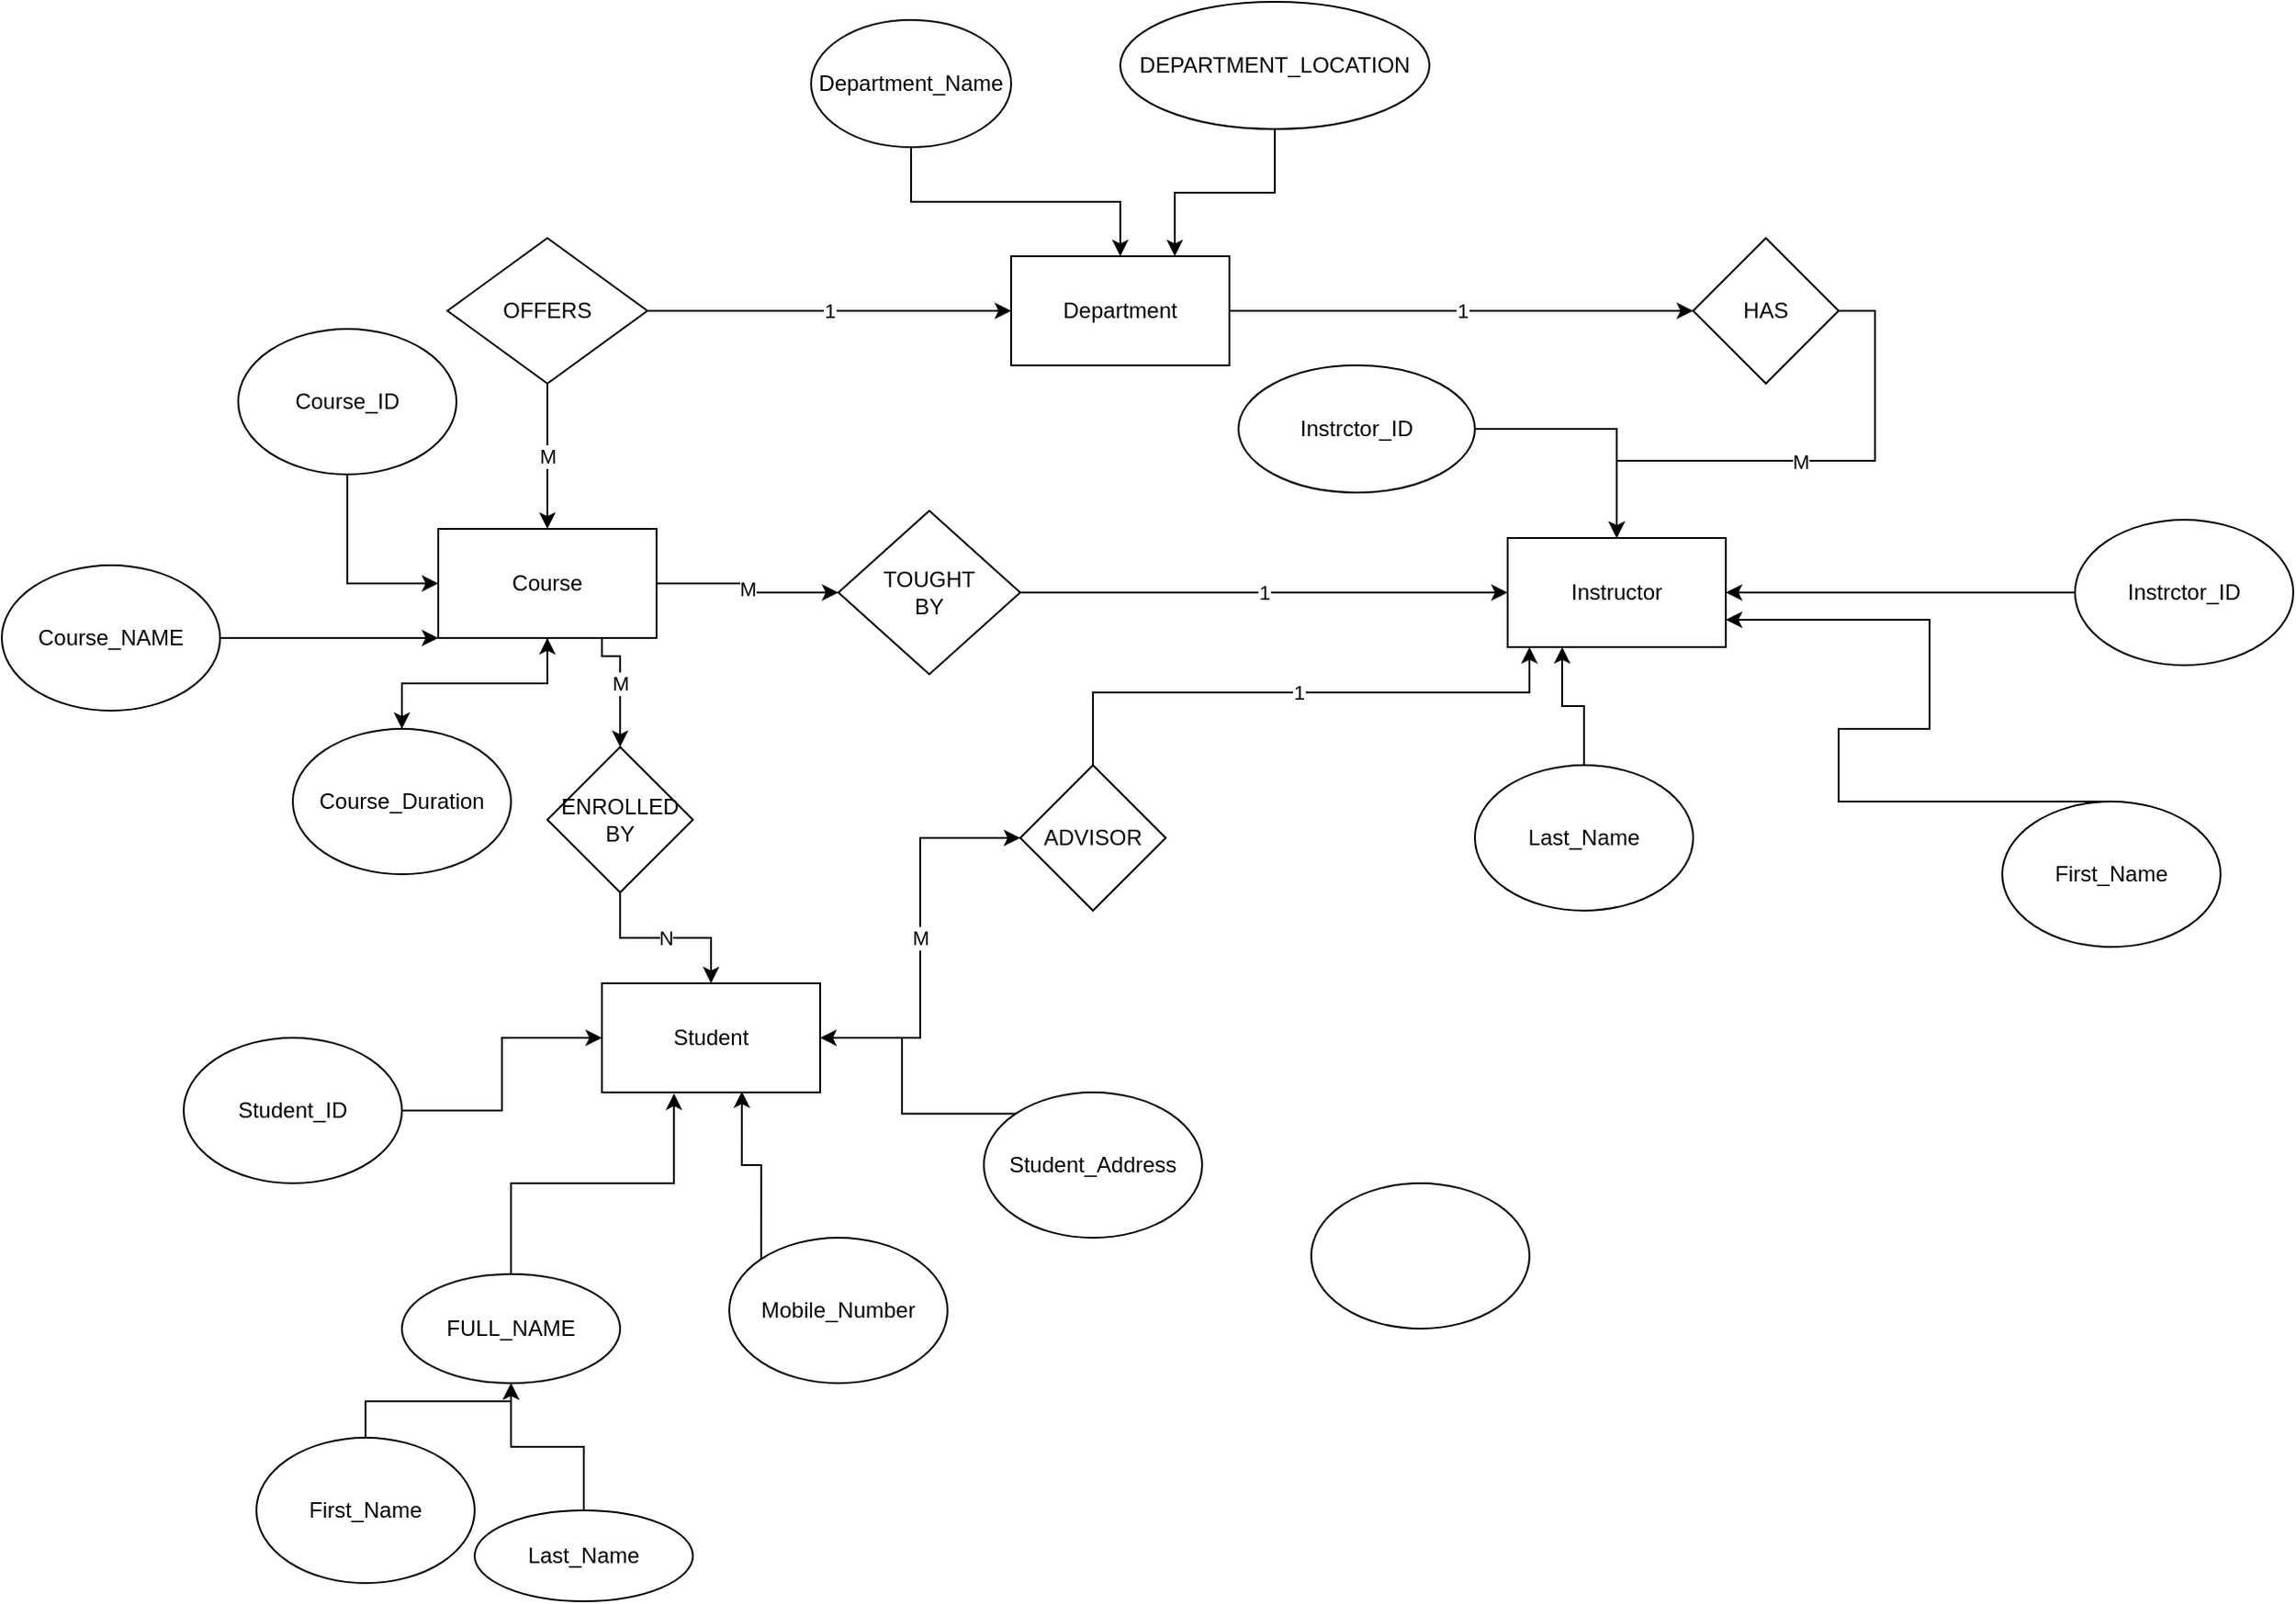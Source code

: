 <mxfile version="15.9.5" type="github">
  <diagram id="R2lEEEUBdFMjLlhIrx00" name="Page-1">
    <mxGraphModel dx="2462" dy="899" grid="1" gridSize="10" guides="1" tooltips="1" connect="1" arrows="1" fold="1" page="1" pageScale="1" pageWidth="850" pageHeight="1100" math="0" shadow="0" extFonts="Permanent Marker^https://fonts.googleapis.com/css?family=Permanent+Marker">
      <root>
        <mxCell id="0" />
        <mxCell id="1" parent="0" />
        <mxCell id="QF39eqOGqN_0U-94D1bC-55" value="1" style="edgeStyle=orthogonalEdgeStyle;rounded=0;orthogonalLoop=1;jettySize=auto;html=1;entryX=0;entryY=0.5;entryDx=0;entryDy=0;" edge="1" parent="1" source="QF39eqOGqN_0U-94D1bC-11" target="QF39eqOGqN_0U-94D1bC-54">
          <mxGeometry relative="1" as="geometry" />
        </mxCell>
        <mxCell id="QF39eqOGqN_0U-94D1bC-11" value="Department" style="rounded=0;whiteSpace=wrap;html=1;" vertex="1" parent="1">
          <mxGeometry x="425" y="150" width="120" height="60" as="geometry" />
        </mxCell>
        <mxCell id="QF39eqOGqN_0U-94D1bC-50" value="M" style="edgeStyle=orthogonalEdgeStyle;rounded=0;orthogonalLoop=1;jettySize=auto;html=1;" edge="1" parent="1" source="QF39eqOGqN_0U-94D1bC-12" target="QF39eqOGqN_0U-94D1bC-49">
          <mxGeometry relative="1" as="geometry" />
        </mxCell>
        <mxCell id="QF39eqOGqN_0U-94D1bC-61" value="" style="edgeStyle=orthogonalEdgeStyle;rounded=0;orthogonalLoop=1;jettySize=auto;html=1;" edge="1" parent="1" source="QF39eqOGqN_0U-94D1bC-12" target="QF39eqOGqN_0U-94D1bC-19">
          <mxGeometry relative="1" as="geometry" />
        </mxCell>
        <mxCell id="QF39eqOGqN_0U-94D1bC-63" value="M" style="edgeStyle=orthogonalEdgeStyle;rounded=0;orthogonalLoop=1;jettySize=auto;html=1;" edge="1" parent="1" source="QF39eqOGqN_0U-94D1bC-12" target="QF39eqOGqN_0U-94D1bC-62">
          <mxGeometry relative="1" as="geometry">
            <Array as="points">
              <mxPoint x="200" y="370" />
              <mxPoint x="210" y="370" />
            </Array>
          </mxGeometry>
        </mxCell>
        <mxCell id="QF39eqOGqN_0U-94D1bC-12" value="Course" style="rounded=0;whiteSpace=wrap;html=1;" vertex="1" parent="1">
          <mxGeometry x="110" y="300" width="120" height="60" as="geometry" />
        </mxCell>
        <mxCell id="QF39eqOGqN_0U-94D1bC-13" value="Instructor" style="rounded=0;whiteSpace=wrap;html=1;" vertex="1" parent="1">
          <mxGeometry x="698" y="305" width="120" height="60" as="geometry" />
        </mxCell>
        <mxCell id="QF39eqOGqN_0U-94D1bC-59" value="M" style="edgeStyle=orthogonalEdgeStyle;rounded=0;orthogonalLoop=1;jettySize=auto;html=1;entryX=0;entryY=0.5;entryDx=0;entryDy=0;" edge="1" parent="1" source="QF39eqOGqN_0U-94D1bC-14" target="QF39eqOGqN_0U-94D1bC-57">
          <mxGeometry relative="1" as="geometry" />
        </mxCell>
        <mxCell id="QF39eqOGqN_0U-94D1bC-14" value="Student" style="rounded=0;whiteSpace=wrap;html=1;" vertex="1" parent="1">
          <mxGeometry x="200" y="550" width="120" height="60" as="geometry" />
        </mxCell>
        <mxCell id="QF39eqOGqN_0U-94D1bC-45" value="" style="edgeStyle=orthogonalEdgeStyle;rounded=0;orthogonalLoop=1;jettySize=auto;html=1;" edge="1" parent="1" source="QF39eqOGqN_0U-94D1bC-15" target="QF39eqOGqN_0U-94D1bC-11">
          <mxGeometry relative="1" as="geometry" />
        </mxCell>
        <mxCell id="QF39eqOGqN_0U-94D1bC-15" value="Department_Name" style="ellipse;whiteSpace=wrap;html=1;" vertex="1" parent="1">
          <mxGeometry x="315" y="20" width="110" height="70" as="geometry" />
        </mxCell>
        <mxCell id="QF39eqOGqN_0U-94D1bC-44" style="edgeStyle=orthogonalEdgeStyle;rounded=0;orthogonalLoop=1;jettySize=auto;html=1;entryX=0.75;entryY=0;entryDx=0;entryDy=0;" edge="1" parent="1" source="QF39eqOGqN_0U-94D1bC-16" target="QF39eqOGqN_0U-94D1bC-11">
          <mxGeometry relative="1" as="geometry" />
        </mxCell>
        <mxCell id="QF39eqOGqN_0U-94D1bC-16" value="DEPARTMENT_LOCATION" style="ellipse;whiteSpace=wrap;html=1;" vertex="1" parent="1">
          <mxGeometry x="485" y="10" width="170" height="70" as="geometry" />
        </mxCell>
        <mxCell id="QF39eqOGqN_0U-94D1bC-46" style="edgeStyle=orthogonalEdgeStyle;rounded=0;orthogonalLoop=1;jettySize=auto;html=1;entryX=0;entryY=0.5;entryDx=0;entryDy=0;" edge="1" parent="1" source="QF39eqOGqN_0U-94D1bC-17" target="QF39eqOGqN_0U-94D1bC-12">
          <mxGeometry relative="1" as="geometry" />
        </mxCell>
        <mxCell id="QF39eqOGqN_0U-94D1bC-17" value="Course_ID" style="ellipse;whiteSpace=wrap;html=1;" vertex="1" parent="1">
          <mxGeometry y="190" width="120" height="80" as="geometry" />
        </mxCell>
        <mxCell id="QF39eqOGqN_0U-94D1bC-47" value="" style="edgeStyle=orthogonalEdgeStyle;rounded=0;orthogonalLoop=1;jettySize=auto;html=1;" edge="1" parent="1" source="QF39eqOGqN_0U-94D1bC-18" target="QF39eqOGqN_0U-94D1bC-12">
          <mxGeometry relative="1" as="geometry">
            <Array as="points">
              <mxPoint x="100" y="360" />
              <mxPoint x="100" y="360" />
            </Array>
          </mxGeometry>
        </mxCell>
        <mxCell id="QF39eqOGqN_0U-94D1bC-18" value="Course_NAME" style="ellipse;whiteSpace=wrap;html=1;" vertex="1" parent="1">
          <mxGeometry x="-130" y="320" width="120" height="80" as="geometry" />
        </mxCell>
        <mxCell id="QF39eqOGqN_0U-94D1bC-48" value="" style="edgeStyle=orthogonalEdgeStyle;rounded=0;orthogonalLoop=1;jettySize=auto;html=1;" edge="1" parent="1" source="QF39eqOGqN_0U-94D1bC-19" target="QF39eqOGqN_0U-94D1bC-12">
          <mxGeometry relative="1" as="geometry" />
        </mxCell>
        <mxCell id="QF39eqOGqN_0U-94D1bC-19" value="Course_Duration" style="ellipse;whiteSpace=wrap;html=1;" vertex="1" parent="1">
          <mxGeometry x="30" y="410" width="120" height="80" as="geometry" />
        </mxCell>
        <mxCell id="QF39eqOGqN_0U-94D1bC-43" style="edgeStyle=orthogonalEdgeStyle;rounded=0;orthogonalLoop=1;jettySize=auto;html=1;" edge="1" parent="1" source="QF39eqOGqN_0U-94D1bC-21" target="QF39eqOGqN_0U-94D1bC-13">
          <mxGeometry relative="1" as="geometry" />
        </mxCell>
        <mxCell id="QF39eqOGqN_0U-94D1bC-21" value="Instrctor_ID" style="ellipse;whiteSpace=wrap;html=1;" vertex="1" parent="1">
          <mxGeometry x="550" y="210" width="130" height="70" as="geometry" />
        </mxCell>
        <mxCell id="QF39eqOGqN_0U-94D1bC-42" style="edgeStyle=orthogonalEdgeStyle;rounded=0;orthogonalLoop=1;jettySize=auto;html=1;" edge="1" parent="1" source="QF39eqOGqN_0U-94D1bC-22" target="QF39eqOGqN_0U-94D1bC-13">
          <mxGeometry relative="1" as="geometry" />
        </mxCell>
        <mxCell id="QF39eqOGqN_0U-94D1bC-22" value="Instrctor_ID" style="ellipse;whiteSpace=wrap;html=1;" vertex="1" parent="1">
          <mxGeometry x="1010" y="295" width="120" height="80" as="geometry" />
        </mxCell>
        <mxCell id="QF39eqOGqN_0U-94D1bC-40" style="edgeStyle=orthogonalEdgeStyle;rounded=0;orthogonalLoop=1;jettySize=auto;html=1;exitX=0.5;exitY=0;exitDx=0;exitDy=0;" edge="1" parent="1" source="QF39eqOGqN_0U-94D1bC-23" target="QF39eqOGqN_0U-94D1bC-13">
          <mxGeometry relative="1" as="geometry">
            <mxPoint x="990" y="350" as="targetPoint" />
            <Array as="points">
              <mxPoint x="880" y="410" />
              <mxPoint x="930" y="410" />
              <mxPoint x="930" y="350" />
            </Array>
          </mxGeometry>
        </mxCell>
        <mxCell id="QF39eqOGqN_0U-94D1bC-23" value="First_Name" style="ellipse;whiteSpace=wrap;html=1;" vertex="1" parent="1">
          <mxGeometry x="970" y="450" width="120" height="80" as="geometry" />
        </mxCell>
        <mxCell id="QF39eqOGqN_0U-94D1bC-39" style="edgeStyle=orthogonalEdgeStyle;rounded=0;orthogonalLoop=1;jettySize=auto;html=1;exitX=0.5;exitY=0;exitDx=0;exitDy=0;entryX=0.25;entryY=1;entryDx=0;entryDy=0;" edge="1" parent="1" source="QF39eqOGqN_0U-94D1bC-24" target="QF39eqOGqN_0U-94D1bC-13">
          <mxGeometry relative="1" as="geometry" />
        </mxCell>
        <mxCell id="QF39eqOGqN_0U-94D1bC-24" value="Last_Name" style="ellipse;whiteSpace=wrap;html=1;" vertex="1" parent="1">
          <mxGeometry x="680" y="430" width="120" height="80" as="geometry" />
        </mxCell>
        <mxCell id="QF39eqOGqN_0U-94D1bC-38" style="edgeStyle=orthogonalEdgeStyle;rounded=0;orthogonalLoop=1;jettySize=auto;html=1;exitX=0;exitY=0;exitDx=0;exitDy=0;entryX=1;entryY=0.5;entryDx=0;entryDy=0;" edge="1" parent="1" source="QF39eqOGqN_0U-94D1bC-25" target="QF39eqOGqN_0U-94D1bC-14">
          <mxGeometry relative="1" as="geometry" />
        </mxCell>
        <mxCell id="QF39eqOGqN_0U-94D1bC-25" value="Student_Address" style="ellipse;whiteSpace=wrap;html=1;" vertex="1" parent="1">
          <mxGeometry x="410" y="610" width="120" height="80" as="geometry" />
        </mxCell>
        <mxCell id="QF39eqOGqN_0U-94D1bC-34" style="edgeStyle=orthogonalEdgeStyle;rounded=0;orthogonalLoop=1;jettySize=auto;html=1;" edge="1" parent="1" source="QF39eqOGqN_0U-94D1bC-26" target="QF39eqOGqN_0U-94D1bC-14">
          <mxGeometry relative="1" as="geometry" />
        </mxCell>
        <mxCell id="QF39eqOGqN_0U-94D1bC-26" value="Student_ID" style="ellipse;whiteSpace=wrap;html=1;" vertex="1" parent="1">
          <mxGeometry x="-30" y="580" width="120" height="80" as="geometry" />
        </mxCell>
        <mxCell id="QF39eqOGqN_0U-94D1bC-37" style="edgeStyle=orthogonalEdgeStyle;rounded=0;orthogonalLoop=1;jettySize=auto;html=1;exitX=0;exitY=0;exitDx=0;exitDy=0;entryX=0.641;entryY=0.991;entryDx=0;entryDy=0;entryPerimeter=0;" edge="1" parent="1" source="QF39eqOGqN_0U-94D1bC-27" target="QF39eqOGqN_0U-94D1bC-14">
          <mxGeometry relative="1" as="geometry" />
        </mxCell>
        <mxCell id="QF39eqOGqN_0U-94D1bC-27" value="Mobile_Number" style="ellipse;whiteSpace=wrap;html=1;" vertex="1" parent="1">
          <mxGeometry x="270" y="690" width="120" height="80" as="geometry" />
        </mxCell>
        <mxCell id="QF39eqOGqN_0U-94D1bC-67" value="" style="edgeStyle=orthogonalEdgeStyle;rounded=0;orthogonalLoop=1;jettySize=auto;html=1;" edge="1" parent="1" source="QF39eqOGqN_0U-94D1bC-28" target="QF39eqOGqN_0U-94D1bC-66">
          <mxGeometry relative="1" as="geometry" />
        </mxCell>
        <mxCell id="QF39eqOGqN_0U-94D1bC-28" value="First_Name" style="ellipse;whiteSpace=wrap;html=1;" vertex="1" parent="1">
          <mxGeometry x="10" y="800" width="120" height="80" as="geometry" />
        </mxCell>
        <mxCell id="QF39eqOGqN_0U-94D1bC-68" value="" style="edgeStyle=orthogonalEdgeStyle;rounded=0;orthogonalLoop=1;jettySize=auto;html=1;" edge="1" parent="1" source="QF39eqOGqN_0U-94D1bC-29" target="QF39eqOGqN_0U-94D1bC-66">
          <mxGeometry relative="1" as="geometry" />
        </mxCell>
        <mxCell id="QF39eqOGqN_0U-94D1bC-29" value="Last_Name" style="ellipse;whiteSpace=wrap;html=1;" vertex="1" parent="1">
          <mxGeometry x="130" y="840" width="120" height="50" as="geometry" />
        </mxCell>
        <mxCell id="QF39eqOGqN_0U-94D1bC-31" value="M" style="edgeStyle=orthogonalEdgeStyle;rounded=0;orthogonalLoop=1;jettySize=auto;html=1;" edge="1" parent="1" source="QF39eqOGqN_0U-94D1bC-30" target="QF39eqOGqN_0U-94D1bC-12">
          <mxGeometry relative="1" as="geometry" />
        </mxCell>
        <mxCell id="QF39eqOGqN_0U-94D1bC-32" value="1" style="edgeStyle=orthogonalEdgeStyle;rounded=0;orthogonalLoop=1;jettySize=auto;html=1;" edge="1" parent="1" source="QF39eqOGqN_0U-94D1bC-30" target="QF39eqOGqN_0U-94D1bC-11">
          <mxGeometry relative="1" as="geometry" />
        </mxCell>
        <mxCell id="QF39eqOGqN_0U-94D1bC-30" value="OFFERS" style="rhombus;whiteSpace=wrap;html=1;" vertex="1" parent="1">
          <mxGeometry x="115" y="140" width="110" height="80" as="geometry" />
        </mxCell>
        <mxCell id="QF39eqOGqN_0U-94D1bC-51" value="1" style="edgeStyle=orthogonalEdgeStyle;rounded=0;orthogonalLoop=1;jettySize=auto;html=1;entryX=0;entryY=0.5;entryDx=0;entryDy=0;" edge="1" parent="1" source="QF39eqOGqN_0U-94D1bC-49" target="QF39eqOGqN_0U-94D1bC-13">
          <mxGeometry relative="1" as="geometry" />
        </mxCell>
        <mxCell id="QF39eqOGqN_0U-94D1bC-49" value="TOUGHT&lt;br&gt;BY" style="rhombus;whiteSpace=wrap;html=1;rounded=0;" vertex="1" parent="1">
          <mxGeometry x="330" y="290" width="100" height="90" as="geometry" />
        </mxCell>
        <mxCell id="QF39eqOGqN_0U-94D1bC-56" value="M" style="edgeStyle=orthogonalEdgeStyle;rounded=0;orthogonalLoop=1;jettySize=auto;html=1;exitX=1;exitY=0.5;exitDx=0;exitDy=0;" edge="1" parent="1" source="QF39eqOGqN_0U-94D1bC-54" target="QF39eqOGqN_0U-94D1bC-13">
          <mxGeometry relative="1" as="geometry" />
        </mxCell>
        <mxCell id="QF39eqOGqN_0U-94D1bC-54" value="HAS" style="rhombus;whiteSpace=wrap;html=1;" vertex="1" parent="1">
          <mxGeometry x="800" y="140" width="80" height="80" as="geometry" />
        </mxCell>
        <mxCell id="QF39eqOGqN_0U-94D1bC-60" value="1" style="edgeStyle=orthogonalEdgeStyle;rounded=0;orthogonalLoop=1;jettySize=auto;html=1;" edge="1" parent="1" source="QF39eqOGqN_0U-94D1bC-57" target="QF39eqOGqN_0U-94D1bC-13">
          <mxGeometry relative="1" as="geometry">
            <mxPoint x="710" y="370" as="targetPoint" />
            <Array as="points">
              <mxPoint x="470" y="390" />
              <mxPoint x="710" y="390" />
            </Array>
          </mxGeometry>
        </mxCell>
        <mxCell id="QF39eqOGqN_0U-94D1bC-57" value="ADVISOR" style="rhombus;whiteSpace=wrap;html=1;" vertex="1" parent="1">
          <mxGeometry x="430" y="430" width="80" height="80" as="geometry" />
        </mxCell>
        <mxCell id="QF39eqOGqN_0U-94D1bC-64" value="N" style="edgeStyle=orthogonalEdgeStyle;rounded=0;orthogonalLoop=1;jettySize=auto;html=1;" edge="1" parent="1" source="QF39eqOGqN_0U-94D1bC-62" target="QF39eqOGqN_0U-94D1bC-14">
          <mxGeometry relative="1" as="geometry" />
        </mxCell>
        <mxCell id="QF39eqOGqN_0U-94D1bC-62" value="ENROLLED BY" style="rhombus;whiteSpace=wrap;html=1;rounded=0;" vertex="1" parent="1">
          <mxGeometry x="170" y="420" width="80" height="80" as="geometry" />
        </mxCell>
        <mxCell id="QF39eqOGqN_0U-94D1bC-65" value="" style="ellipse;whiteSpace=wrap;html=1;" vertex="1" parent="1">
          <mxGeometry x="590" y="660" width="120" height="80" as="geometry" />
        </mxCell>
        <mxCell id="QF39eqOGqN_0U-94D1bC-69" style="edgeStyle=orthogonalEdgeStyle;rounded=0;orthogonalLoop=1;jettySize=auto;html=1;entryX=0.33;entryY=1.01;entryDx=0;entryDy=0;entryPerimeter=0;" edge="1" parent="1" source="QF39eqOGqN_0U-94D1bC-66" target="QF39eqOGqN_0U-94D1bC-14">
          <mxGeometry relative="1" as="geometry" />
        </mxCell>
        <mxCell id="QF39eqOGqN_0U-94D1bC-66" value="FULL_NAME" style="ellipse;whiteSpace=wrap;html=1;" vertex="1" parent="1">
          <mxGeometry x="90" y="710" width="120" height="60" as="geometry" />
        </mxCell>
      </root>
    </mxGraphModel>
  </diagram>
</mxfile>
